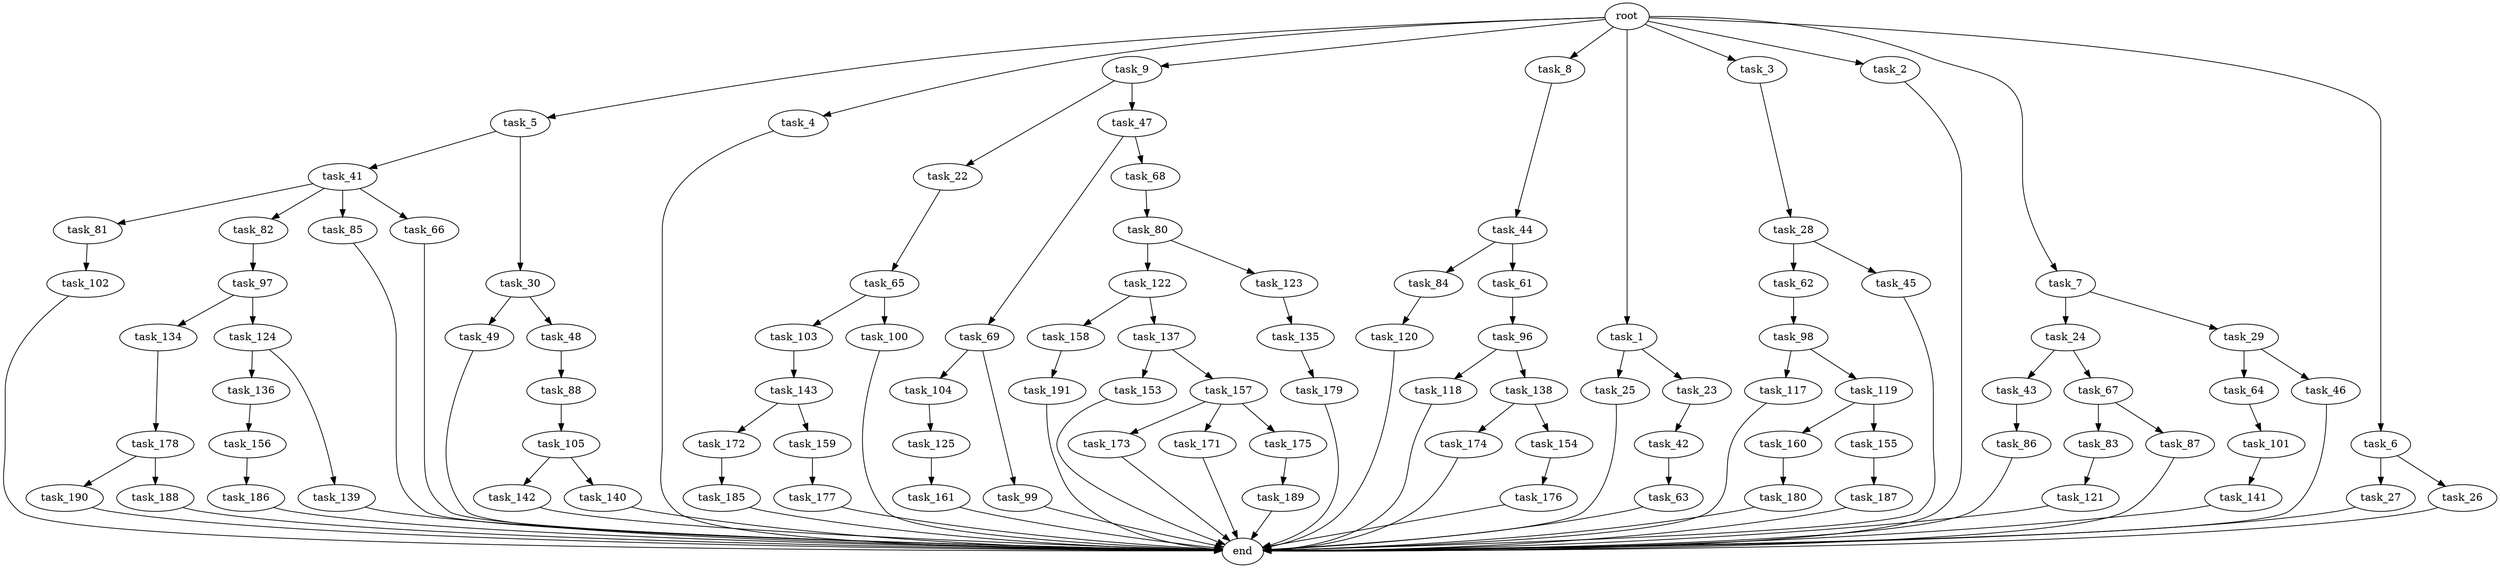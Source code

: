 digraph G {
  task_136 [size="8589934592.000000"];
  task_41 [size="3092376453.120000"];
  task_27 [size="4209067950.080000"];
  task_96 [size="3092376453.120000"];
  task_122 [size="773094113.280000"];
  task_117 [size="4209067950.080000"];
  task_119 [size="4209067950.080000"];
  task_189 [size="8589934592.000000"];
  task_185 [size="6957847019.520000"];
  task_187 [size="6957847019.520000"];
  task_5 [size="10.240000"];
  task_4 [size="10.240000"];
  task_121 [size="5497558138.880000"];
  task_84 [size="8589934592.000000"];
  task_81 [size="343597383.680000"];
  task_143 [size="5497558138.880000"];
  task_26 [size="4209067950.080000"];
  task_64 [size="5497558138.880000"];
  task_103 [size="8589934592.000000"];
  task_118 [size="343597383.680000"];
  task_141 [size="4209067950.080000"];
  task_190 [size="3092376453.120000"];
  task_28 [size="2147483648.000000"];
  task_88 [size="5497558138.880000"];
  task_82 [size="343597383.680000"];
  task_9 [size="10.240000"];
  task_44 [size="343597383.680000"];
  task_174 [size="343597383.680000"];
  task_98 [size="5497558138.880000"];
  task_186 [size="3092376453.120000"];
  task_102 [size="773094113.280000"];
  task_153 [size="3092376453.120000"];
  root [size="0.000000"];
  task_8 [size="10.240000"];
  task_86 [size="773094113.280000"];
  task_160 [size="8589934592.000000"];
  task_179 [size="343597383.680000"];
  task_80 [size="3092376453.120000"];
  task_83 [size="343597383.680000"];
  task_1 [size="10.240000"];
  task_105 [size="3092376453.120000"];
  task_188 [size="3092376453.120000"];
  task_134 [size="6957847019.520000"];
  task_158 [size="3092376453.120000"];
  task_24 [size="1374389534.720000"];
  task_180 [size="8589934592.000000"];
  task_157 [size="3092376453.120000"];
  task_104 [size="5497558138.880000"];
  task_177 [size="6957847019.520000"];
  task_123 [size="773094113.280000"];
  task_43 [size="5497558138.880000"];
  task_63 [size="6957847019.520000"];
  task_22 [size="2147483648.000000"];
  task_173 [size="6957847019.520000"];
  task_3 [size="10.240000"];
  task_139 [size="8589934592.000000"];
  end [size="0.000000"];
  task_142 [size="773094113.280000"];
  task_85 [size="343597383.680000"];
  task_69 [size="8589934592.000000"];
  task_154 [size="343597383.680000"];
  task_49 [size="6957847019.520000"];
  task_176 [size="1374389534.720000"];
  task_62 [size="4209067950.080000"];
  task_161 [size="4209067950.080000"];
  task_30 [size="3092376453.120000"];
  task_137 [size="3092376453.120000"];
  task_140 [size="773094113.280000"];
  task_48 [size="6957847019.520000"];
  task_45 [size="4209067950.080000"];
  task_46 [size="5497558138.880000"];
  task_124 [size="6957847019.520000"];
  task_99 [size="5497558138.880000"];
  task_135 [size="5497558138.880000"];
  task_125 [size="3092376453.120000"];
  task_2 [size="10.240000"];
  task_138 [size="343597383.680000"];
  task_25 [size="343597383.680000"];
  task_171 [size="6957847019.520000"];
  task_29 [size="1374389534.720000"];
  task_23 [size="343597383.680000"];
  task_87 [size="343597383.680000"];
  task_42 [size="5497558138.880000"];
  task_178 [size="6957847019.520000"];
  task_97 [size="6957847019.520000"];
  task_155 [size="8589934592.000000"];
  task_65 [size="3092376453.120000"];
  task_67 [size="5497558138.880000"];
  task_7 [size="10.240000"];
  task_172 [size="773094113.280000"];
  task_156 [size="5497558138.880000"];
  task_120 [size="773094113.280000"];
  task_47 [size="2147483648.000000"];
  task_100 [size="8589934592.000000"];
  task_191 [size="5497558138.880000"];
  task_68 [size="8589934592.000000"];
  task_6 [size="10.240000"];
  task_61 [size="8589934592.000000"];
  task_66 [size="343597383.680000"];
  task_101 [size="5497558138.880000"];
  task_159 [size="773094113.280000"];
  task_175 [size="6957847019.520000"];

  task_136 -> task_156 [size="536870912.000000"];
  task_41 -> task_81 [size="33554432.000000"];
  task_41 -> task_85 [size="33554432.000000"];
  task_41 -> task_66 [size="33554432.000000"];
  task_41 -> task_82 [size="33554432.000000"];
  task_27 -> end [size="1.000000"];
  task_96 -> task_118 [size="33554432.000000"];
  task_96 -> task_138 [size="33554432.000000"];
  task_122 -> task_137 [size="301989888.000000"];
  task_122 -> task_158 [size="301989888.000000"];
  task_117 -> end [size="1.000000"];
  task_119 -> task_155 [size="838860800.000000"];
  task_119 -> task_160 [size="838860800.000000"];
  task_189 -> end [size="1.000000"];
  task_185 -> end [size="1.000000"];
  task_187 -> end [size="1.000000"];
  task_5 -> task_30 [size="301989888.000000"];
  task_5 -> task_41 [size="301989888.000000"];
  task_4 -> end [size="1.000000"];
  task_121 -> end [size="1.000000"];
  task_84 -> task_120 [size="75497472.000000"];
  task_81 -> task_102 [size="75497472.000000"];
  task_143 -> task_159 [size="75497472.000000"];
  task_143 -> task_172 [size="75497472.000000"];
  task_26 -> end [size="1.000000"];
  task_64 -> task_101 [size="536870912.000000"];
  task_103 -> task_143 [size="536870912.000000"];
  task_118 -> end [size="1.000000"];
  task_141 -> end [size="1.000000"];
  task_190 -> end [size="1.000000"];
  task_28 -> task_45 [size="411041792.000000"];
  task_28 -> task_62 [size="411041792.000000"];
  task_88 -> task_105 [size="301989888.000000"];
  task_82 -> task_97 [size="679477248.000000"];
  task_9 -> task_22 [size="209715200.000000"];
  task_9 -> task_47 [size="209715200.000000"];
  task_44 -> task_61 [size="838860800.000000"];
  task_44 -> task_84 [size="838860800.000000"];
  task_174 -> end [size="1.000000"];
  task_98 -> task_117 [size="411041792.000000"];
  task_98 -> task_119 [size="411041792.000000"];
  task_186 -> end [size="1.000000"];
  task_102 -> end [size="1.000000"];
  task_153 -> end [size="1.000000"];
  root -> task_8 [size="1.000000"];
  root -> task_2 [size="1.000000"];
  root -> task_5 [size="1.000000"];
  root -> task_4 [size="1.000000"];
  root -> task_9 [size="1.000000"];
  root -> task_1 [size="1.000000"];
  root -> task_7 [size="1.000000"];
  root -> task_6 [size="1.000000"];
  root -> task_3 [size="1.000000"];
  task_8 -> task_44 [size="33554432.000000"];
  task_86 -> end [size="1.000000"];
  task_160 -> task_180 [size="838860800.000000"];
  task_179 -> end [size="1.000000"];
  task_80 -> task_123 [size="75497472.000000"];
  task_80 -> task_122 [size="75497472.000000"];
  task_83 -> task_121 [size="536870912.000000"];
  task_1 -> task_25 [size="33554432.000000"];
  task_1 -> task_23 [size="33554432.000000"];
  task_105 -> task_140 [size="75497472.000000"];
  task_105 -> task_142 [size="75497472.000000"];
  task_188 -> end [size="1.000000"];
  task_134 -> task_178 [size="679477248.000000"];
  task_158 -> task_191 [size="536870912.000000"];
  task_24 -> task_67 [size="536870912.000000"];
  task_24 -> task_43 [size="536870912.000000"];
  task_180 -> end [size="1.000000"];
  task_157 -> task_173 [size="679477248.000000"];
  task_157 -> task_175 [size="679477248.000000"];
  task_157 -> task_171 [size="679477248.000000"];
  task_104 -> task_125 [size="301989888.000000"];
  task_177 -> end [size="1.000000"];
  task_123 -> task_135 [size="536870912.000000"];
  task_43 -> task_86 [size="75497472.000000"];
  task_63 -> end [size="1.000000"];
  task_22 -> task_65 [size="301989888.000000"];
  task_173 -> end [size="1.000000"];
  task_3 -> task_28 [size="209715200.000000"];
  task_139 -> end [size="1.000000"];
  task_142 -> end [size="1.000000"];
  task_85 -> end [size="1.000000"];
  task_69 -> task_104 [size="536870912.000000"];
  task_69 -> task_99 [size="536870912.000000"];
  task_154 -> task_176 [size="134217728.000000"];
  task_49 -> end [size="1.000000"];
  task_176 -> end [size="1.000000"];
  task_62 -> task_98 [size="536870912.000000"];
  task_161 -> end [size="1.000000"];
  task_30 -> task_49 [size="679477248.000000"];
  task_30 -> task_48 [size="679477248.000000"];
  task_137 -> task_153 [size="301989888.000000"];
  task_137 -> task_157 [size="301989888.000000"];
  task_140 -> end [size="1.000000"];
  task_48 -> task_88 [size="536870912.000000"];
  task_45 -> end [size="1.000000"];
  task_46 -> end [size="1.000000"];
  task_124 -> task_136 [size="838860800.000000"];
  task_124 -> task_139 [size="838860800.000000"];
  task_99 -> end [size="1.000000"];
  task_135 -> task_179 [size="33554432.000000"];
  task_125 -> task_161 [size="411041792.000000"];
  task_2 -> end [size="1.000000"];
  task_138 -> task_154 [size="33554432.000000"];
  task_138 -> task_174 [size="33554432.000000"];
  task_25 -> end [size="1.000000"];
  task_171 -> end [size="1.000000"];
  task_29 -> task_46 [size="536870912.000000"];
  task_29 -> task_64 [size="536870912.000000"];
  task_23 -> task_42 [size="536870912.000000"];
  task_87 -> end [size="1.000000"];
  task_42 -> task_63 [size="679477248.000000"];
  task_178 -> task_188 [size="301989888.000000"];
  task_178 -> task_190 [size="301989888.000000"];
  task_97 -> task_134 [size="679477248.000000"];
  task_97 -> task_124 [size="679477248.000000"];
  task_155 -> task_187 [size="679477248.000000"];
  task_65 -> task_100 [size="838860800.000000"];
  task_65 -> task_103 [size="838860800.000000"];
  task_67 -> task_83 [size="33554432.000000"];
  task_67 -> task_87 [size="33554432.000000"];
  task_7 -> task_24 [size="134217728.000000"];
  task_7 -> task_29 [size="134217728.000000"];
  task_172 -> task_185 [size="679477248.000000"];
  task_156 -> task_186 [size="301989888.000000"];
  task_120 -> end [size="1.000000"];
  task_47 -> task_69 [size="838860800.000000"];
  task_47 -> task_68 [size="838860800.000000"];
  task_100 -> end [size="1.000000"];
  task_191 -> end [size="1.000000"];
  task_68 -> task_80 [size="301989888.000000"];
  task_6 -> task_27 [size="411041792.000000"];
  task_6 -> task_26 [size="411041792.000000"];
  task_61 -> task_96 [size="301989888.000000"];
  task_66 -> end [size="1.000000"];
  task_101 -> task_141 [size="411041792.000000"];
  task_159 -> task_177 [size="679477248.000000"];
  task_175 -> task_189 [size="838860800.000000"];
}
